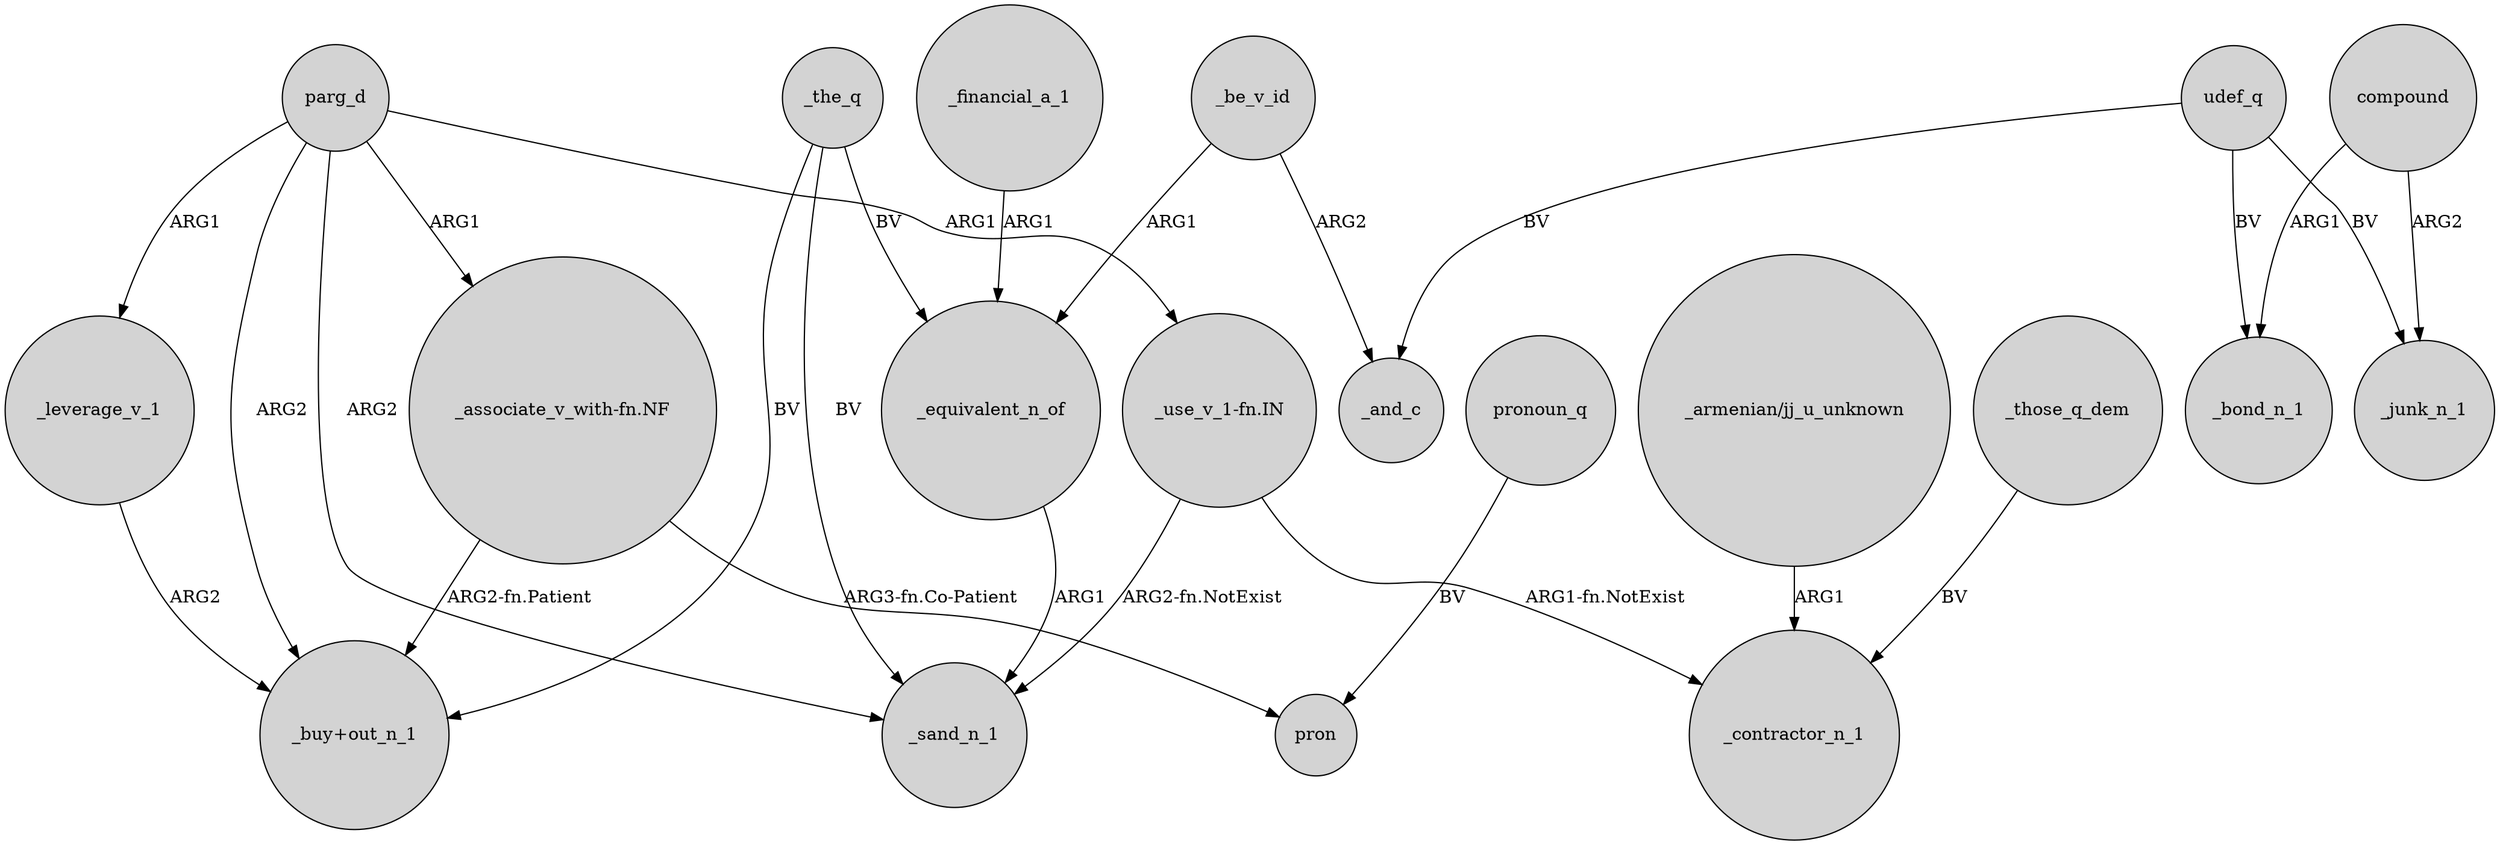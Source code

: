 digraph {
	node [shape=circle style=filled]
	_financial_a_1 -> _equivalent_n_of [label=ARG1]
	_be_v_id -> _equivalent_n_of [label=ARG1]
	parg_d -> "_associate_v_with-fn.NF" [label=ARG1]
	_the_q -> _sand_n_1 [label=BV]
	compound -> _bond_n_1 [label=ARG1]
	compound -> _junk_n_1 [label=ARG2]
	parg_d -> "_buy+out_n_1" [label=ARG2]
	"_use_v_1-fn.IN" -> _sand_n_1 [label="ARG2-fn.NotExist"]
	"_armenian/jj_u_unknown" -> _contractor_n_1 [label=ARG1]
	_be_v_id -> _and_c [label=ARG2]
	parg_d -> _sand_n_1 [label=ARG2]
	udef_q -> _junk_n_1 [label=BV]
	parg_d -> _leverage_v_1 [label=ARG1]
	pronoun_q -> pron [label=BV]
	_the_q -> "_buy+out_n_1" [label=BV]
	udef_q -> _bond_n_1 [label=BV]
	parg_d -> "_use_v_1-fn.IN" [label=ARG1]
	_equivalent_n_of -> _sand_n_1 [label=ARG1]
	_those_q_dem -> _contractor_n_1 [label=BV]
	_leverage_v_1 -> "_buy+out_n_1" [label=ARG2]
	"_associate_v_with-fn.NF" -> "_buy+out_n_1" [label="ARG2-fn.Patient"]
	"_associate_v_with-fn.NF" -> pron [label="ARG3-fn.Co-Patient"]
	udef_q -> _and_c [label=BV]
	_the_q -> _equivalent_n_of [label=BV]
	"_use_v_1-fn.IN" -> _contractor_n_1 [label="ARG1-fn.NotExist"]
}
